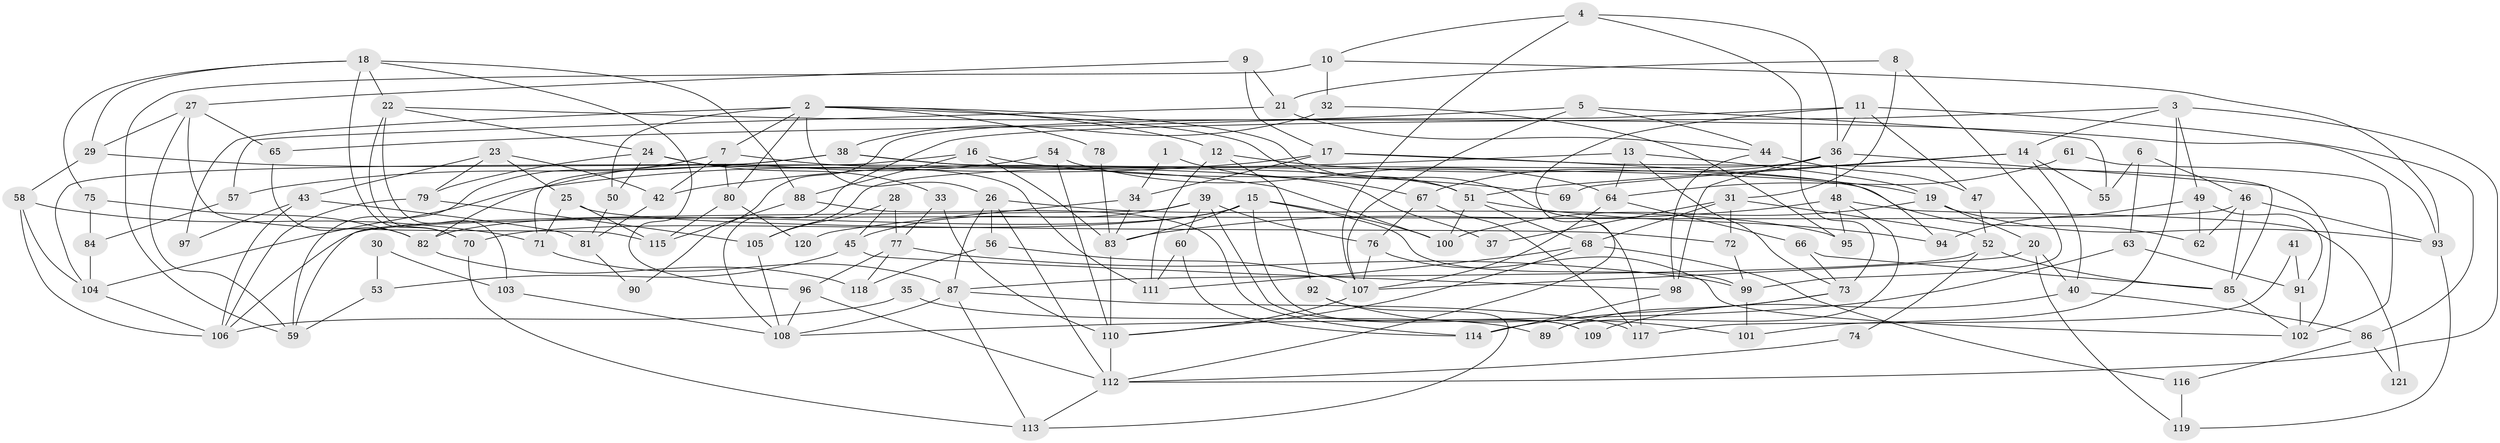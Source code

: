 // Generated by graph-tools (version 1.1) at 2025/36/03/09/25 02:36:24]
// undirected, 121 vertices, 242 edges
graph export_dot {
graph [start="1"]
  node [color=gray90,style=filled];
  1;
  2;
  3;
  4;
  5;
  6;
  7;
  8;
  9;
  10;
  11;
  12;
  13;
  14;
  15;
  16;
  17;
  18;
  19;
  20;
  21;
  22;
  23;
  24;
  25;
  26;
  27;
  28;
  29;
  30;
  31;
  32;
  33;
  34;
  35;
  36;
  37;
  38;
  39;
  40;
  41;
  42;
  43;
  44;
  45;
  46;
  47;
  48;
  49;
  50;
  51;
  52;
  53;
  54;
  55;
  56;
  57;
  58;
  59;
  60;
  61;
  62;
  63;
  64;
  65;
  66;
  67;
  68;
  69;
  70;
  71;
  72;
  73;
  74;
  75;
  76;
  77;
  78;
  79;
  80;
  81;
  82;
  83;
  84;
  85;
  86;
  87;
  88;
  89;
  90;
  91;
  92;
  93;
  94;
  95;
  96;
  97;
  98;
  99;
  100;
  101;
  102;
  103;
  104;
  105;
  106;
  107;
  108;
  109;
  110;
  111;
  112;
  113;
  114;
  115;
  116;
  117;
  118;
  119;
  120;
  121;
  1 -- 67;
  1 -- 34;
  2 -- 80;
  2 -- 26;
  2 -- 7;
  2 -- 12;
  2 -- 50;
  2 -- 51;
  2 -- 78;
  2 -- 97;
  2 -- 117;
  3 -- 14;
  3 -- 49;
  3 -- 101;
  3 -- 108;
  3 -- 112;
  4 -- 73;
  4 -- 107;
  4 -- 10;
  4 -- 36;
  5 -- 107;
  5 -- 55;
  5 -- 44;
  5 -- 65;
  6 -- 63;
  6 -- 46;
  6 -- 55;
  7 -- 59;
  7 -- 37;
  7 -- 42;
  7 -- 80;
  8 -- 99;
  8 -- 21;
  8 -- 31;
  9 -- 27;
  9 -- 17;
  9 -- 21;
  10 -- 93;
  10 -- 32;
  10 -- 59;
  11 -- 112;
  11 -- 36;
  11 -- 47;
  11 -- 86;
  11 -- 90;
  12 -- 111;
  12 -- 19;
  12 -- 92;
  13 -- 73;
  13 -- 42;
  13 -- 19;
  13 -- 64;
  14 -- 40;
  14 -- 51;
  14 -- 55;
  14 -- 69;
  15 -- 99;
  15 -- 100;
  15 -- 70;
  15 -- 82;
  15 -- 83;
  15 -- 109;
  16 -- 88;
  16 -- 83;
  16 -- 69;
  16 -- 71;
  17 -- 102;
  17 -- 104;
  17 -- 34;
  17 -- 94;
  18 -- 96;
  18 -- 70;
  18 -- 22;
  18 -- 29;
  18 -- 75;
  18 -- 88;
  19 -- 20;
  19 -- 93;
  19 -- 100;
  20 -- 40;
  20 -- 107;
  20 -- 119;
  21 -- 44;
  21 -- 57;
  22 -- 70;
  22 -- 24;
  22 -- 93;
  22 -- 103;
  23 -- 43;
  23 -- 79;
  23 -- 25;
  23 -- 42;
  24 -- 79;
  24 -- 33;
  24 -- 50;
  24 -- 111;
  25 -- 71;
  25 -- 72;
  25 -- 115;
  26 -- 112;
  26 -- 87;
  26 -- 56;
  26 -- 95;
  27 -- 65;
  27 -- 29;
  27 -- 59;
  27 -- 115;
  28 -- 77;
  28 -- 105;
  28 -- 45;
  29 -- 100;
  29 -- 58;
  30 -- 103;
  30 -- 53;
  31 -- 52;
  31 -- 37;
  31 -- 68;
  31 -- 72;
  32 -- 95;
  32 -- 38;
  33 -- 77;
  33 -- 110;
  34 -- 83;
  34 -- 120;
  35 -- 89;
  35 -- 106;
  36 -- 85;
  36 -- 48;
  36 -- 67;
  36 -- 98;
  36 -- 105;
  38 -- 51;
  38 -- 57;
  38 -- 62;
  38 -- 104;
  39 -- 59;
  39 -- 60;
  39 -- 45;
  39 -- 76;
  39 -- 109;
  40 -- 86;
  40 -- 109;
  41 -- 91;
  41 -- 117;
  42 -- 81;
  43 -- 106;
  43 -- 81;
  43 -- 97;
  44 -- 98;
  44 -- 47;
  45 -- 53;
  45 -- 98;
  46 -- 106;
  46 -- 93;
  46 -- 62;
  46 -- 85;
  47 -- 52;
  48 -- 83;
  48 -- 89;
  48 -- 95;
  48 -- 121;
  49 -- 62;
  49 -- 94;
  49 -- 91;
  50 -- 81;
  51 -- 68;
  51 -- 94;
  51 -- 100;
  52 -- 87;
  52 -- 74;
  52 -- 85;
  53 -- 59;
  54 -- 64;
  54 -- 82;
  54 -- 110;
  56 -- 107;
  56 -- 118;
  57 -- 84;
  58 -- 71;
  58 -- 104;
  58 -- 106;
  60 -- 111;
  60 -- 114;
  61 -- 102;
  61 -- 64;
  63 -- 108;
  63 -- 91;
  64 -- 107;
  64 -- 66;
  65 -- 82;
  66 -- 85;
  66 -- 73;
  67 -- 76;
  67 -- 117;
  68 -- 110;
  68 -- 111;
  68 -- 116;
  70 -- 113;
  71 -- 87;
  72 -- 99;
  73 -- 114;
  73 -- 89;
  74 -- 112;
  75 -- 84;
  75 -- 82;
  76 -- 107;
  76 -- 102;
  77 -- 118;
  77 -- 99;
  77 -- 96;
  78 -- 83;
  79 -- 105;
  79 -- 106;
  80 -- 115;
  80 -- 120;
  81 -- 90;
  82 -- 118;
  83 -- 110;
  84 -- 104;
  85 -- 102;
  86 -- 116;
  86 -- 121;
  87 -- 117;
  87 -- 108;
  87 -- 113;
  88 -- 115;
  88 -- 114;
  91 -- 102;
  92 -- 113;
  92 -- 101;
  93 -- 119;
  96 -- 112;
  96 -- 108;
  98 -- 114;
  99 -- 101;
  103 -- 108;
  104 -- 106;
  105 -- 108;
  107 -- 110;
  110 -- 112;
  112 -- 113;
  116 -- 119;
}
